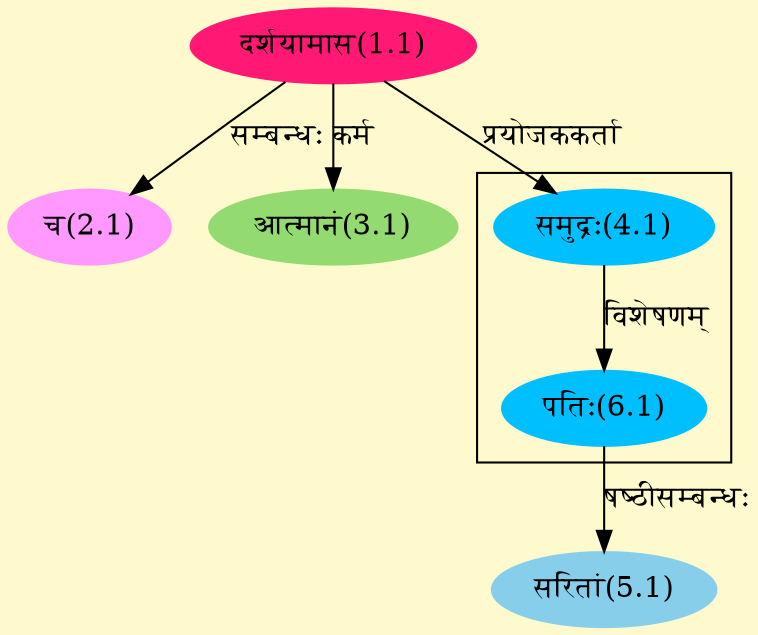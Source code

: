 digraph G{
rankdir=BT;
 compound=true;
 bgcolor="lemonchiffon1";

subgraph cluster_1{
Node6_1 [style=filled, color="#00BFFF" label = "पतिः(6.1)"]
Node4_1 [style=filled, color="#00BFFF" label = "समुद्रः(4.1)"]

}
Node1_1 [style=filled, color="#FF1975" label = "दर्शयामास(1.1)"]
Node4_1 [style=filled, color="#00BFFF" label = "समुद्रः(4.1)"]
Node [style=filled, color="" label = "()"]
Node2_1 [style=filled, color="#FF99FF" label = "च(2.1)"]
Node3_1 [style=filled, color="#93DB70" label = "आत्मानं(3.1)"]
Node5_1 [style=filled, color="#87CEEB" label = "सरितां(5.1)"]
Node6_1 [style=filled, color="#00BFFF" label = "पतिः(6.1)"]
/* Start of Relations section */

Node2_1 -> Node1_1 [  label="सम्बन्धः"  dir="back" ]
Node3_1 -> Node1_1 [  label="कर्म"  dir="back" ]
Node4_1 -> Node1_1 [  label="प्रयोजककर्ता"  dir="back" ]
Node5_1 -> Node6_1 [  label="षष्ठीसम्बन्धः"  dir="back" ]
Node6_1 -> Node4_1 [  label="विशेषणम्"  dir="back" ]
}
